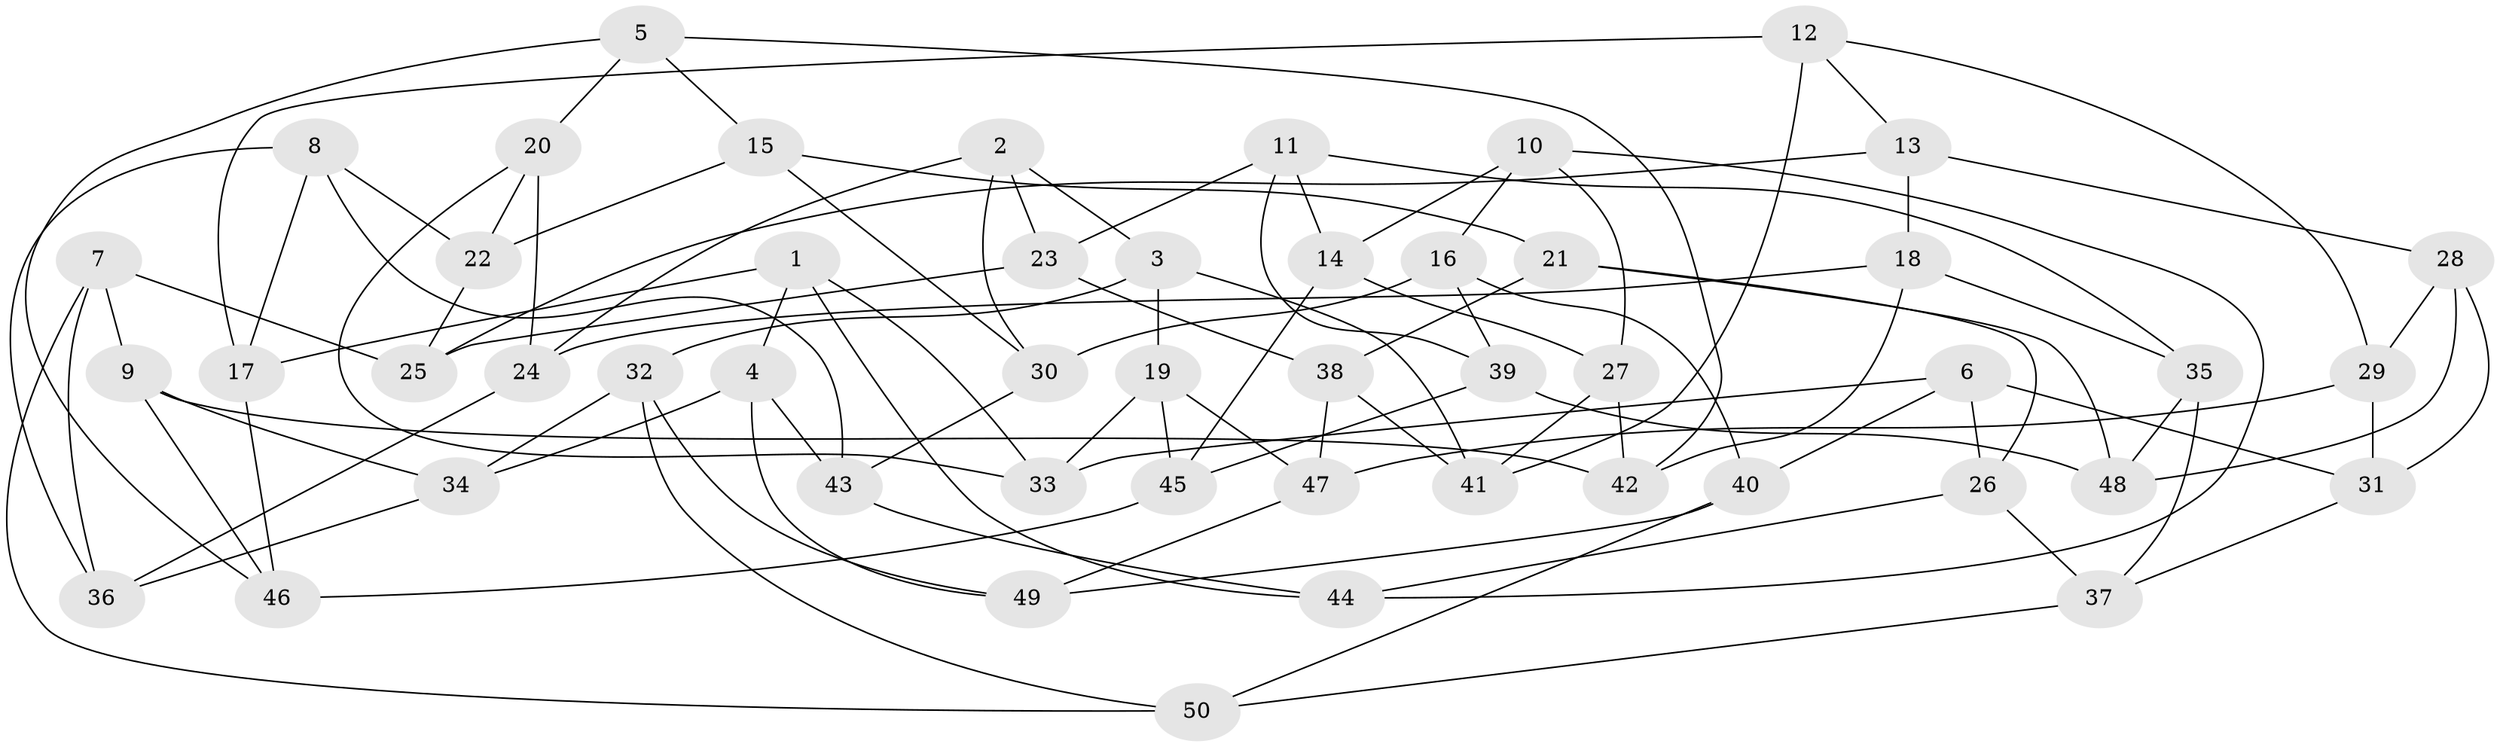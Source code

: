 // Generated by graph-tools (version 1.1) at 2025/16/03/09/25 04:16:35]
// undirected, 50 vertices, 100 edges
graph export_dot {
graph [start="1"]
  node [color=gray90,style=filled];
  1;
  2;
  3;
  4;
  5;
  6;
  7;
  8;
  9;
  10;
  11;
  12;
  13;
  14;
  15;
  16;
  17;
  18;
  19;
  20;
  21;
  22;
  23;
  24;
  25;
  26;
  27;
  28;
  29;
  30;
  31;
  32;
  33;
  34;
  35;
  36;
  37;
  38;
  39;
  40;
  41;
  42;
  43;
  44;
  45;
  46;
  47;
  48;
  49;
  50;
  1 -- 17;
  1 -- 44;
  1 -- 4;
  1 -- 33;
  2 -- 24;
  2 -- 3;
  2 -- 30;
  2 -- 23;
  3 -- 19;
  3 -- 41;
  3 -- 32;
  4 -- 43;
  4 -- 34;
  4 -- 49;
  5 -- 20;
  5 -- 46;
  5 -- 42;
  5 -- 15;
  6 -- 33;
  6 -- 40;
  6 -- 26;
  6 -- 31;
  7 -- 36;
  7 -- 50;
  7 -- 25;
  7 -- 9;
  8 -- 43;
  8 -- 17;
  8 -- 22;
  8 -- 36;
  9 -- 42;
  9 -- 34;
  9 -- 46;
  10 -- 14;
  10 -- 27;
  10 -- 16;
  10 -- 44;
  11 -- 35;
  11 -- 23;
  11 -- 14;
  11 -- 39;
  12 -- 17;
  12 -- 29;
  12 -- 13;
  12 -- 41;
  13 -- 28;
  13 -- 25;
  13 -- 18;
  14 -- 45;
  14 -- 27;
  15 -- 21;
  15 -- 22;
  15 -- 30;
  16 -- 30;
  16 -- 39;
  16 -- 40;
  17 -- 46;
  18 -- 35;
  18 -- 42;
  18 -- 24;
  19 -- 47;
  19 -- 33;
  19 -- 45;
  20 -- 24;
  20 -- 22;
  20 -- 33;
  21 -- 38;
  21 -- 26;
  21 -- 48;
  22 -- 25;
  23 -- 25;
  23 -- 38;
  24 -- 36;
  26 -- 44;
  26 -- 37;
  27 -- 42;
  27 -- 41;
  28 -- 31;
  28 -- 48;
  28 -- 29;
  29 -- 47;
  29 -- 31;
  30 -- 43;
  31 -- 37;
  32 -- 34;
  32 -- 50;
  32 -- 49;
  34 -- 36;
  35 -- 48;
  35 -- 37;
  37 -- 50;
  38 -- 41;
  38 -- 47;
  39 -- 45;
  39 -- 48;
  40 -- 50;
  40 -- 49;
  43 -- 44;
  45 -- 46;
  47 -- 49;
}
